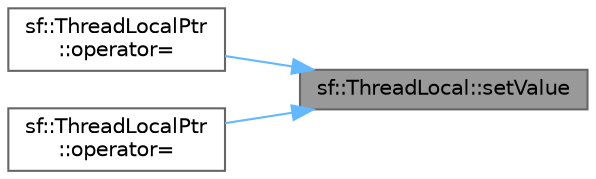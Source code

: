 digraph "sf::ThreadLocal::setValue"
{
 // LATEX_PDF_SIZE
  bgcolor="transparent";
  edge [fontname=Helvetica,fontsize=10,labelfontname=Helvetica,labelfontsize=10];
  node [fontname=Helvetica,fontsize=10,shape=box,height=0.2,width=0.4];
  rankdir="RL";
  Node1 [id="Node000001",label="sf::ThreadLocal::setValue",height=0.2,width=0.4,color="gray40", fillcolor="grey60", style="filled", fontcolor="black",tooltip="Set the thread-specific value of the variable."];
  Node1 -> Node2 [id="edge1_Node000001_Node000002",dir="back",color="steelblue1",style="solid",tooltip=" "];
  Node2 [id="Node000002",label="sf::ThreadLocalPtr\l::operator=",height=0.2,width=0.4,color="grey40", fillcolor="white", style="filled",URL="$classsf_1_1_thread_local_ptr.html#a6792a6a808af06f0d13e3ceecf2fc947",tooltip="Assignment operator for a ThreadLocalPtr parameter."];
  Node1 -> Node3 [id="edge2_Node000001_Node000003",dir="back",color="steelblue1",style="solid",tooltip=" "];
  Node3 [id="Node000003",label="sf::ThreadLocalPtr\l::operator=",height=0.2,width=0.4,color="grey40", fillcolor="white", style="filled",URL="$classsf_1_1_thread_local_ptr.html#a14dcf1cdf5f6b3bcdd633014b2b671f5",tooltip="Assignment operator for a raw pointer parameter."];
}
